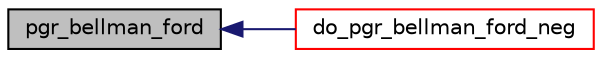 digraph "pgr_bellman_ford"
{
  edge [fontname="Helvetica",fontsize="10",labelfontname="Helvetica",labelfontsize="10"];
  node [fontname="Helvetica",fontsize="10",shape=record];
  rankdir="LR";
  Node1 [label="pgr_bellman_ford",height=0.2,width=0.4,color="black", fillcolor="grey75", style="filled", fontcolor="black"];
  Node1 -> Node2 [dir="back",color="midnightblue",fontsize="10",style="solid",fontname="Helvetica"];
  Node2 [label="do_pgr_bellman_ford_neg",height=0.2,width=0.4,color="red", fillcolor="white", style="filled",URL="$bellman__ford__neg__driver_8h.html#ad2e8ba9a3b8e851eddb877d124d4c44c"];
}
